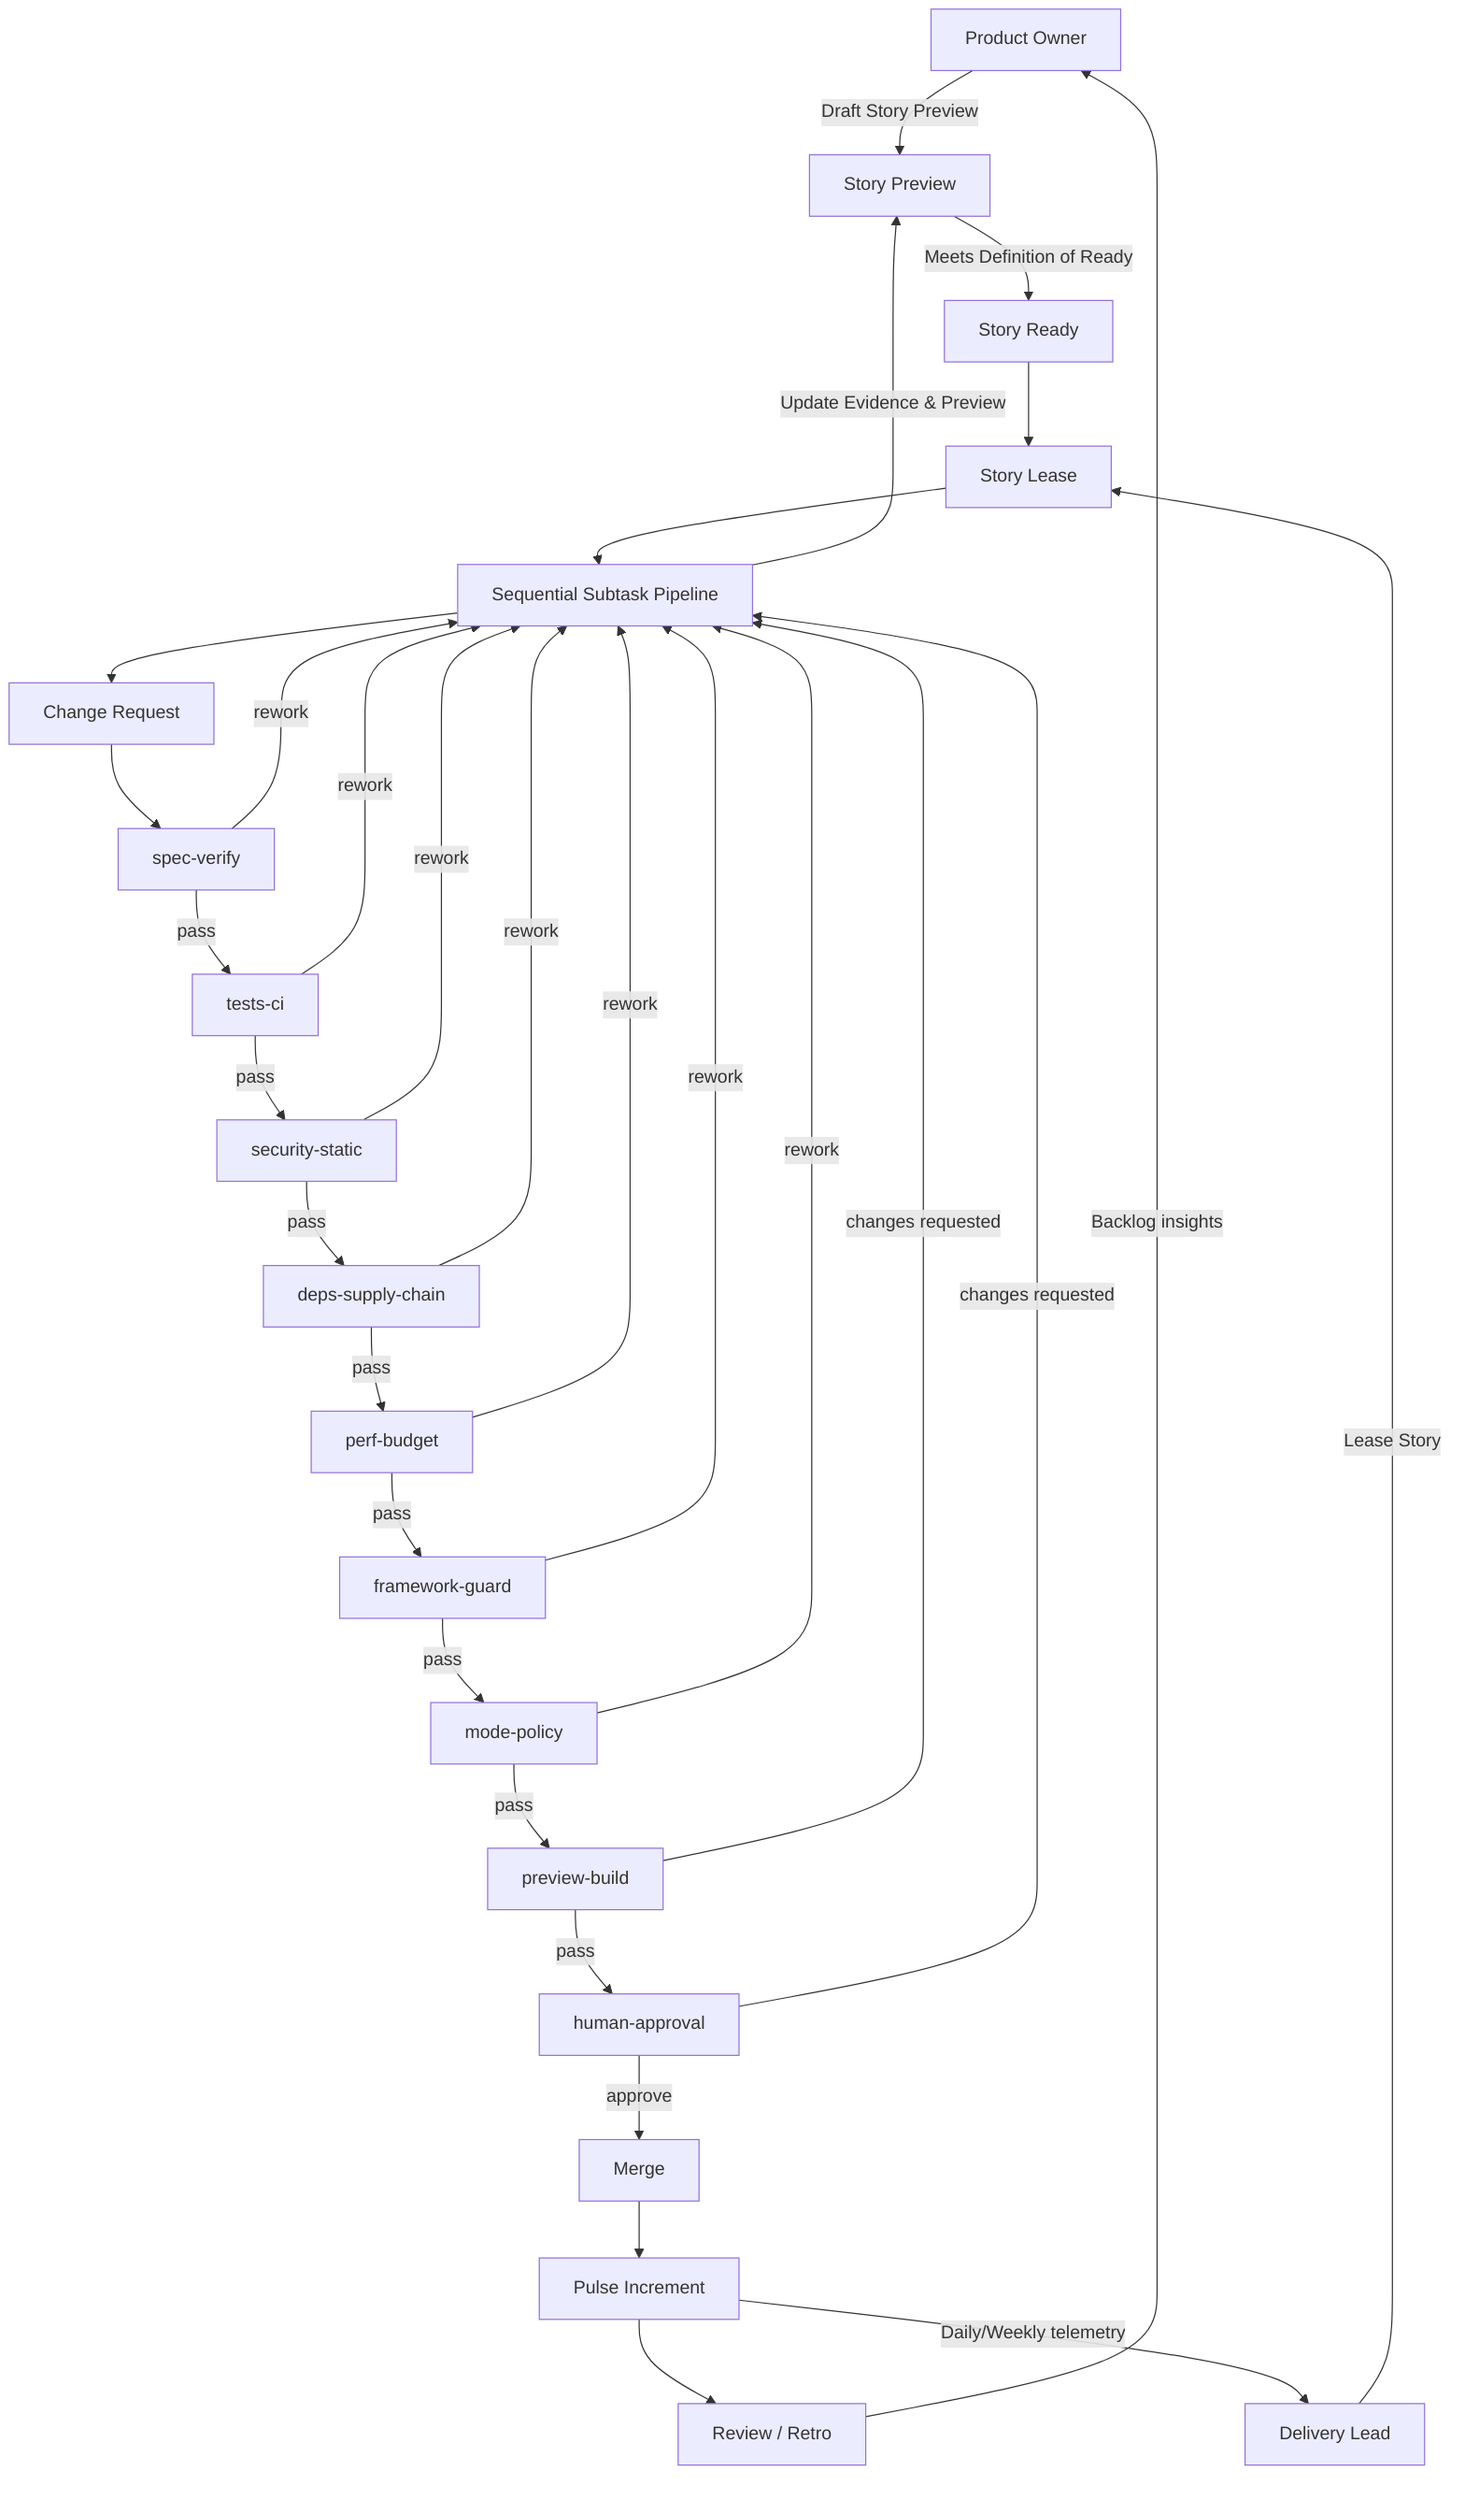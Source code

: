 flowchart TD
  PO[Product Owner] -->|Draft Story Preview| PREVIEW[Story Preview]
  PREVIEW -->|Meets Definition of Ready| READY[Story Ready]
  DL[Delivery Lead] -->|Lease Story| LEASE[Story Lease]
  READY --> LEASE
  LEASE --> SSP[Sequential Subtask Pipeline]
  SSP -->|Update Evidence & Preview| PREVIEW
  SSP --> CR[Change Request]

  CR --> SPEC[spec-verify]
  SPEC -->|pass| TESTS[tests-ci]
  SPEC -->|rework| SSP
  TESTS -->|pass| SEC[security-static]
  TESTS -->|rework| SSP
  SEC -->|pass| DEPS[deps-supply-chain]
  SEC -->|rework| SSP
  DEPS -->|pass| PERF[perf-budget]
  DEPS -->|rework| SSP
  PERF -->|pass| FRAMEWORK[framework-guard]
  PERF -->|rework| SSP
  FRAMEWORK -->|pass| MODE[mode-policy]
  FRAMEWORK -->|rework| SSP
  MODE -->|pass| PREVIEWBUILD[preview-build]
  MODE -->|rework| SSP
  PREVIEWBUILD -->|pass| HUMAN[human-approval]
  PREVIEWBUILD -->|changes requested| SSP
  HUMAN -->|approve| MERGE[Merge]
  HUMAN -->|changes requested| SSP

  MERGE --> PULSE[Pulse Increment]
  PULSE --> REVIEW[Review / Retro]
  REVIEW -->|Backlog insights| PO
  PULSE -->|Daily/Weekly telemetry| DL